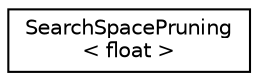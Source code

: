 digraph "Graphical Class Hierarchy"
{
  edge [fontname="Helvetica",fontsize="10",labelfontname="Helvetica",labelfontsize="10"];
  node [fontname="Helvetica",fontsize="10",shape=record];
  rankdir="LR";
  Node1 [label="SearchSpacePruning\l\< float \>",height=0.2,width=0.4,color="black", fillcolor="white", style="filled",URL="$classSearchSpacePruning.html"];
}
